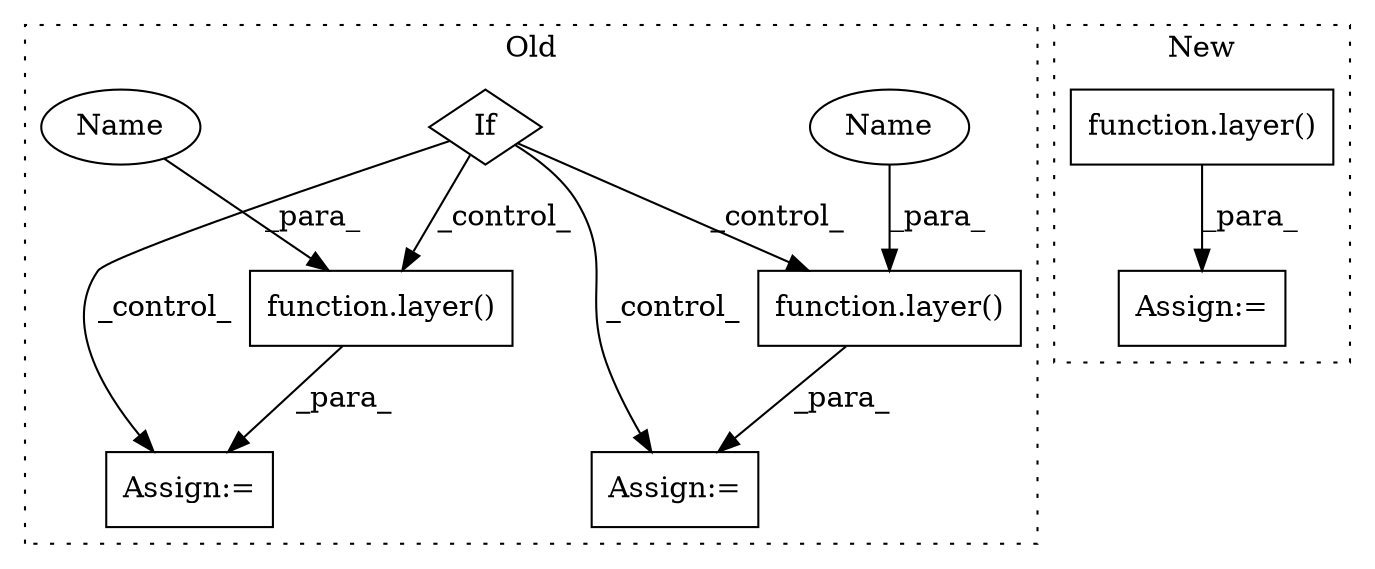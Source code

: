digraph G {
subgraph cluster0 {
1 [label="function.layer()" a="75" s="9894,9901" l="6,1" shape="box"];
3 [label="Assign:=" a="68" s="9891" l="3" shape="box"];
5 [label="If" a="96" s="9782,9822" l="3,18" shape="diamond"];
6 [label="function.layer()" a="75" s="9844,9854" l="6,1" shape="box"];
7 [label="Assign:=" a="68" s="9841" l="3" shape="box"];
8 [label="Name" a="87" s="9900" l="1" shape="ellipse"];
9 [label="Name" a="87" s="9850" l="1" shape="ellipse"];
label = "Old";
style="dotted";
}
subgraph cluster1 {
2 [label="function.layer()" a="75" s="8630,8650" l="6,1" shape="box"];
4 [label="Assign:=" a="68" s="8627" l="3" shape="box"];
label = "New";
style="dotted";
}
1 -> 3 [label="_para_"];
2 -> 4 [label="_para_"];
5 -> 1 [label="_control_"];
5 -> 3 [label="_control_"];
5 -> 6 [label="_control_"];
5 -> 7 [label="_control_"];
6 -> 7 [label="_para_"];
8 -> 1 [label="_para_"];
9 -> 6 [label="_para_"];
}
